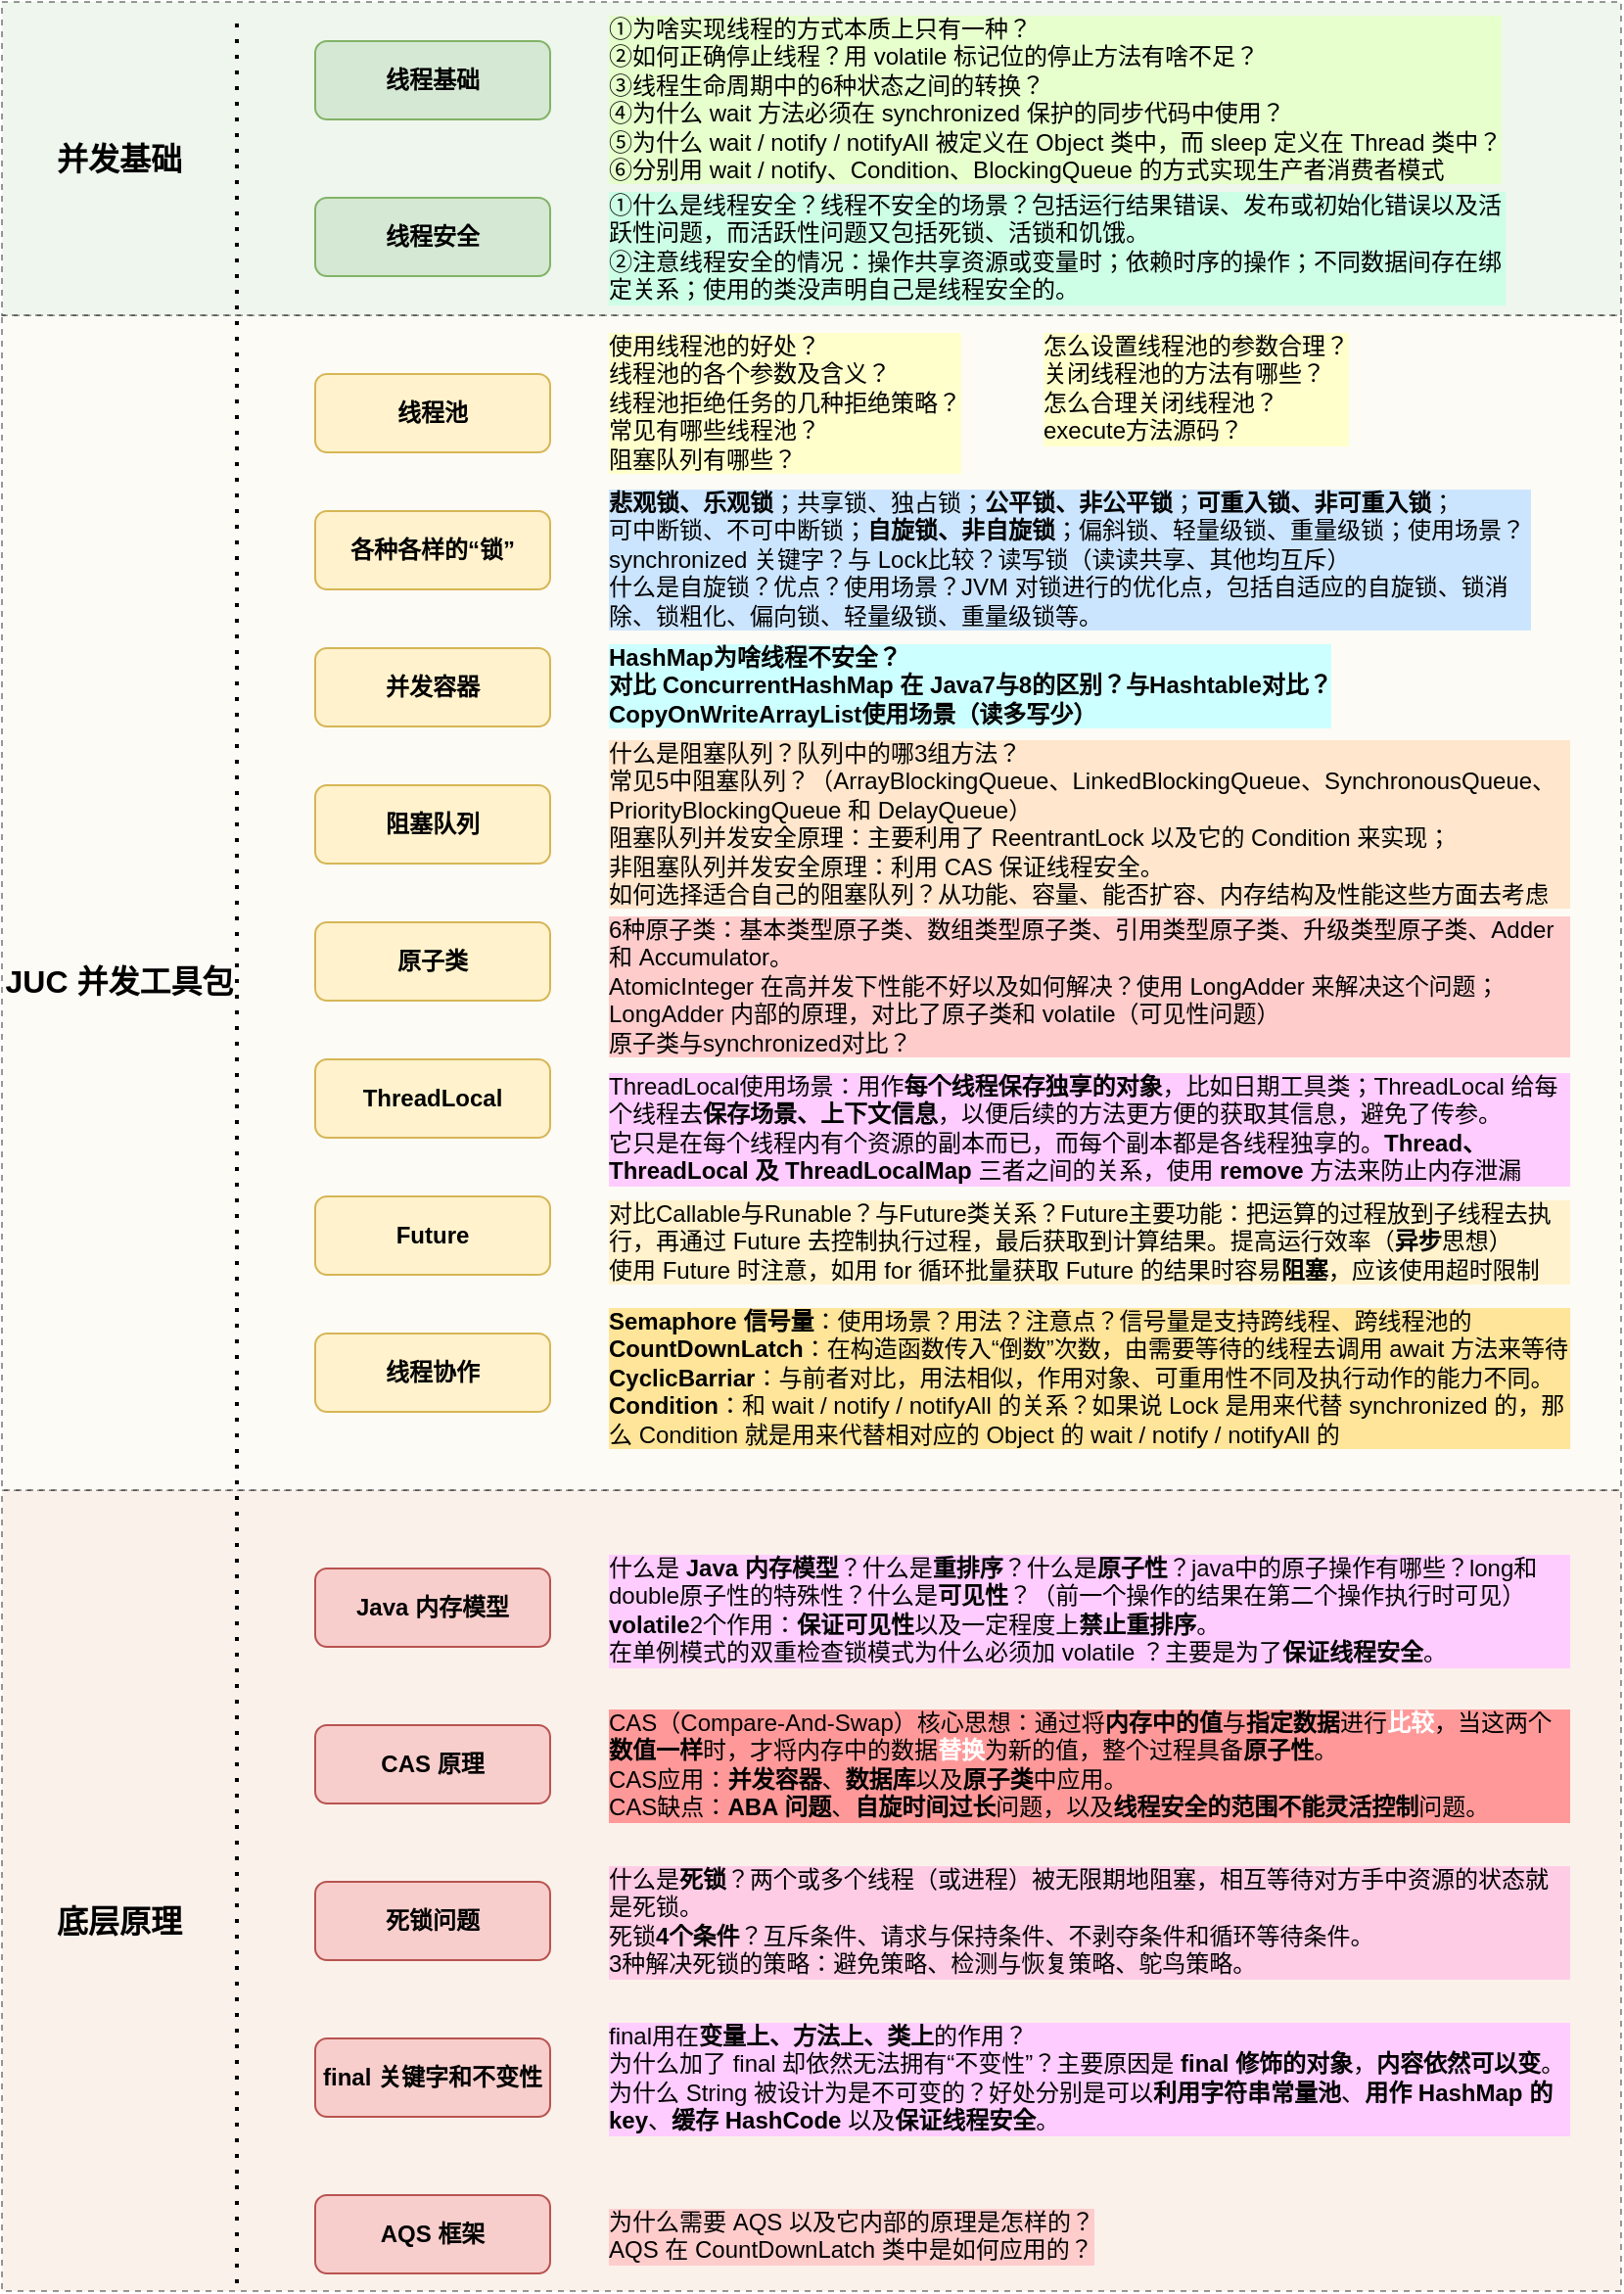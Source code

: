 <mxfile version="21.1.2" type="github">
  <diagram name="第 1 页" id="jQVPsj15WsTQjWok6gXP">
    <mxGraphModel dx="1913" dy="988" grid="1" gridSize="10" guides="1" tooltips="1" connect="1" arrows="0" fold="1" page="1" pageScale="1" pageWidth="827" pageHeight="1169" background="none" math="0" shadow="0">
      <root>
        <mxCell id="0" />
        <mxCell id="1" parent="0" />
        <mxCell id="afdooJfP-64KZLnxz3o7-44" value="" style="rounded=0;whiteSpace=wrap;html=1;labelBackgroundColor=#DFECD5;fillColor=#F6DCCE;strokeColor=default;gradientColor=none;dashed=1;opacity=40;" vertex="1" parent="1">
          <mxGeometry y="760" width="827" height="409" as="geometry" />
        </mxCell>
        <mxCell id="afdooJfP-64KZLnxz3o7-43" value="" style="rounded=0;whiteSpace=wrap;html=1;labelBackgroundColor=#F9F6E5;fillColor=#F9F6E5;strokeColor=default;gradientColor=none;dashed=1;opacity=40;" vertex="1" parent="1">
          <mxGeometry y="160" width="827" height="600" as="geometry" />
        </mxCell>
        <mxCell id="afdooJfP-64KZLnxz3o7-42" value="" style="rounded=0;whiteSpace=wrap;html=1;labelBackgroundColor=#DFECD5;fillColor=#d5e8d4;strokeColor=default;gradientColor=none;dashed=1;opacity=40;" vertex="1" parent="1">
          <mxGeometry width="827" height="160" as="geometry" />
        </mxCell>
        <mxCell id="afdooJfP-64KZLnxz3o7-3" value="" style="endArrow=none;dashed=1;html=1;dashPattern=1 3;strokeWidth=2;rounded=0;" edge="1" parent="1">
          <mxGeometry width="50" height="50" relative="1" as="geometry">
            <mxPoint x="120" y="1165" as="sourcePoint" />
            <mxPoint x="120" y="5" as="targetPoint" />
          </mxGeometry>
        </mxCell>
        <mxCell id="afdooJfP-64KZLnxz3o7-4" value="并发基础" style="text;html=1;strokeColor=none;fillColor=none;align=center;verticalAlign=middle;whiteSpace=wrap;rounded=0;fontStyle=1;fontSize=16;" vertex="1" parent="1">
          <mxGeometry x="25" y="60" width="70" height="40" as="geometry" />
        </mxCell>
        <mxCell id="afdooJfP-64KZLnxz3o7-5" value="JUC 并发工具包" style="text;html=1;strokeColor=none;fillColor=none;align=center;verticalAlign=middle;whiteSpace=wrap;rounded=0;fontStyle=1;fontSize=16;" vertex="1" parent="1">
          <mxGeometry y="480" width="120" height="40" as="geometry" />
        </mxCell>
        <mxCell id="afdooJfP-64KZLnxz3o7-6" value="底层原理" style="text;html=1;strokeColor=none;fillColor=none;align=center;verticalAlign=middle;whiteSpace=wrap;rounded=0;fontStyle=1;fontSize=16;" vertex="1" parent="1">
          <mxGeometry x="25" y="960" width="70" height="40" as="geometry" />
        </mxCell>
        <mxCell id="afdooJfP-64KZLnxz3o7-7" value="线程基础" style="rounded=1;whiteSpace=wrap;html=1;fontStyle=1;fillColor=#d5e8d4;strokeColor=#82b366;" vertex="1" parent="1">
          <mxGeometry x="160" y="20" width="120" height="40" as="geometry" />
        </mxCell>
        <mxCell id="afdooJfP-64KZLnxz3o7-8" value="线程安全" style="rounded=1;whiteSpace=wrap;html=1;fontStyle=1;fillColor=#d5e8d4;strokeColor=#82b366;" vertex="1" parent="1">
          <mxGeometry x="160" y="100" width="120" height="40" as="geometry" />
        </mxCell>
        <mxCell id="afdooJfP-64KZLnxz3o7-9" value="线程池" style="rounded=1;whiteSpace=wrap;html=1;fontStyle=1;flipV=1;flipH=1;fillColor=#fff2cc;strokeColor=#d6b656;" vertex="1" parent="1">
          <mxGeometry x="160" y="190" width="120" height="40" as="geometry" />
        </mxCell>
        <mxCell id="afdooJfP-64KZLnxz3o7-10" value="各种各样的“锁”" style="rounded=1;whiteSpace=wrap;html=1;fontStyle=1;flipV=1;flipH=1;fillColor=#fff2cc;strokeColor=#d6b656;" vertex="1" parent="1">
          <mxGeometry x="160" y="260" width="120" height="40" as="geometry" />
        </mxCell>
        <mxCell id="afdooJfP-64KZLnxz3o7-11" value="并发容器" style="rounded=1;whiteSpace=wrap;html=1;fontStyle=1;flipV=1;flipH=1;fillColor=#fff2cc;strokeColor=#d6b656;" vertex="1" parent="1">
          <mxGeometry x="160" y="330" width="120" height="40" as="geometry" />
        </mxCell>
        <mxCell id="afdooJfP-64KZLnxz3o7-12" value="阻塞队列" style="rounded=1;whiteSpace=wrap;html=1;fontStyle=1;flipV=1;flipH=1;fillColor=#fff2cc;strokeColor=#d6b656;" vertex="1" parent="1">
          <mxGeometry x="160" y="400" width="120" height="40" as="geometry" />
        </mxCell>
        <mxCell id="afdooJfP-64KZLnxz3o7-13" value="原子类" style="rounded=1;whiteSpace=wrap;html=1;fontStyle=1;flipV=1;flipH=1;fillColor=#fff2cc;strokeColor=#d6b656;" vertex="1" parent="1">
          <mxGeometry x="160" y="470" width="120" height="40" as="geometry" />
        </mxCell>
        <mxCell id="afdooJfP-64KZLnxz3o7-14" value="ThreadLocal" style="rounded=1;whiteSpace=wrap;html=1;fontStyle=1;flipV=1;flipH=1;fillColor=#fff2cc;strokeColor=#d6b656;" vertex="1" parent="1">
          <mxGeometry x="160" y="540" width="120" height="40" as="geometry" />
        </mxCell>
        <mxCell id="afdooJfP-64KZLnxz3o7-15" value="Future" style="rounded=1;whiteSpace=wrap;html=1;fontStyle=1;flipV=1;flipH=1;fillColor=#fff2cc;strokeColor=#d6b656;" vertex="1" parent="1">
          <mxGeometry x="160" y="610" width="120" height="40" as="geometry" />
        </mxCell>
        <mxCell id="afdooJfP-64KZLnxz3o7-16" value="线程协作" style="rounded=1;whiteSpace=wrap;html=1;fontStyle=1;flipV=1;flipH=1;fillColor=#fff2cc;strokeColor=#d6b656;" vertex="1" parent="1">
          <mxGeometry x="160" y="680" width="120" height="40" as="geometry" />
        </mxCell>
        <mxCell id="afdooJfP-64KZLnxz3o7-17" value="Java 内存模型" style="rounded=1;whiteSpace=wrap;html=1;fontStyle=1;flipV=1;flipH=1;fillColor=#f8cecc;strokeColor=#b85450;" vertex="1" parent="1">
          <mxGeometry x="160" y="800" width="120" height="40" as="geometry" />
        </mxCell>
        <mxCell id="afdooJfP-64KZLnxz3o7-18" value="CAS 原理" style="rounded=1;whiteSpace=wrap;html=1;fontStyle=1;flipV=1;flipH=1;fillColor=#f8cecc;strokeColor=#b85450;" vertex="1" parent="1">
          <mxGeometry x="160" y="880" width="120" height="40" as="geometry" />
        </mxCell>
        <mxCell id="afdooJfP-64KZLnxz3o7-19" value="死锁问题" style="rounded=1;whiteSpace=wrap;html=1;fontStyle=1;flipV=1;flipH=1;fillColor=#f8cecc;strokeColor=#b85450;" vertex="1" parent="1">
          <mxGeometry x="160" y="960" width="120" height="40" as="geometry" />
        </mxCell>
        <mxCell id="afdooJfP-64KZLnxz3o7-20" value="final 关键字和不变性" style="rounded=1;whiteSpace=wrap;html=1;fontStyle=1;flipV=1;flipH=1;fillColor=#f8cecc;strokeColor=#b85450;" vertex="1" parent="1">
          <mxGeometry x="160" y="1040" width="120" height="40" as="geometry" />
        </mxCell>
        <mxCell id="afdooJfP-64KZLnxz3o7-21" value="AQS 框架" style="rounded=1;whiteSpace=wrap;html=1;fontStyle=1;flipV=1;flipH=1;fillColor=#f8cecc;strokeColor=#b85450;" vertex="1" parent="1">
          <mxGeometry x="160" y="1120" width="120" height="40" as="geometry" />
        </mxCell>
        <mxCell id="afdooJfP-64KZLnxz3o7-22" value="①为啥实现线程的方式本质上只有一种？&lt;br&gt;②如何正确停止线程？用 volatile 标记位的停止方法有啥不足？&lt;br&gt;③线程生命周期中的6种状态之间的转换？&lt;br&gt;④为什么 wait 方法必须在 synchronized 保护的同步代码中使用？&lt;br&gt;⑤为什么 wait / notify / notifyAll 被定义在 Object 类中，而 sleep 定义在 Thread 类中？&lt;br&gt;⑥分别用 wait / notify、Condition、BlockingQueue 的方式实现生产者消费者模式" style="text;html=1;strokeColor=none;fillColor=none;align=left;verticalAlign=top;whiteSpace=wrap;rounded=0;labelBackgroundColor=#E6FFCC;" vertex="1" parent="1">
          <mxGeometry x="307.5" width="460" height="100" as="geometry" />
        </mxCell>
        <mxCell id="afdooJfP-64KZLnxz3o7-23" value="①什么是线程安全？线程不安全的场景？包括运行结果错误、发布或初始化错误以及活跃性问题，而活跃性问题又包括死锁、活锁和饥饿。&lt;br&gt;②注意线程安全的情况：操作共享资源或变量时；依赖时序的操作；不同数据间存在绑定关系；使用的类没声明自己是线程安全的。" style="text;html=1;strokeColor=none;fillColor=none;align=left;verticalAlign=top;whiteSpace=wrap;rounded=0;labelBackgroundColor=#CCFFE6;" vertex="1" parent="1">
          <mxGeometry x="307.5" y="90" width="460" height="70" as="geometry" />
        </mxCell>
        <mxCell id="afdooJfP-64KZLnxz3o7-24" value="使用线程池的好处？&lt;br&gt;线程池的各个参数及含义？&lt;br&gt;线程池拒绝任务的几种拒绝策略？&lt;br&gt;常见有哪些线程池？&lt;br&gt;阻塞队列有哪些？" style="text;html=1;strokeColor=none;fillColor=none;align=left;verticalAlign=top;whiteSpace=wrap;rounded=0;labelBackgroundColor=#FFFFCC;" vertex="1" parent="1">
          <mxGeometry x="307.5" y="162" width="182.5" height="80" as="geometry" />
        </mxCell>
        <mxCell id="afdooJfP-64KZLnxz3o7-25" value="怎么设置线程池的参数合理？&lt;br&gt;关闭线程池的方法有哪些？&lt;br&gt;怎么合理关闭线程池？&lt;br&gt;execute方法源码？" style="text;html=1;strokeColor=none;fillColor=none;align=left;verticalAlign=top;whiteSpace=wrap;rounded=0;labelBackgroundColor=#FFFFCC;" vertex="1" parent="1">
          <mxGeometry x="530" y="162" width="182.5" height="80" as="geometry" />
        </mxCell>
        <mxCell id="afdooJfP-64KZLnxz3o7-26" value="&lt;b&gt;悲观锁、乐观锁&lt;/b&gt;；共享锁、独占锁；&lt;b&gt;公平锁、非公平锁&lt;/b&gt;；&lt;b&gt;可重入锁、非可重入锁&lt;/b&gt;；&lt;br&gt;可中断锁、不可中断锁；&lt;b&gt;自旋锁、非自旋锁&lt;/b&gt;；偏斜锁、轻量级锁、重量级锁；使用场景？&lt;br&gt;synchronized 关键字？与 Lock比较？读写锁（读读共享、其他均互斥）&lt;br&gt;什么是自旋锁？优点？使用场景？JVM 对锁进行的优化点，包括自适应的自旋锁、锁消除、锁粗化、偏向锁、轻量级锁、重量级锁等。" style="text;html=1;strokeColor=none;fillColor=none;align=left;verticalAlign=top;whiteSpace=wrap;rounded=0;labelBackgroundColor=#CCE5FF;" vertex="1" parent="1">
          <mxGeometry x="307.5" y="242" width="472.5" height="80" as="geometry" />
        </mxCell>
        <mxCell id="afdooJfP-64KZLnxz3o7-27" value="&lt;b&gt;HashMap为啥线程不安全？&lt;br&gt;对比 ConcurrentHashMap 在 Java7与8的区别？与Hashtable对比？&lt;br&gt;CopyOnWriteArrayList使用场景（读多写少）&lt;br&gt;&lt;/b&gt;" style="text;html=1;strokeColor=none;fillColor=none;align=left;verticalAlign=top;whiteSpace=wrap;rounded=0;labelBackgroundColor=#CCFFFF;labelBorderColor=none;" vertex="1" parent="1">
          <mxGeometry x="307.5" y="321" width="472.5" height="58" as="geometry" />
        </mxCell>
        <mxCell id="afdooJfP-64KZLnxz3o7-28" value="什么是阻塞队列？队列中的哪3组方法？&lt;br&gt;常见5中阻塞队列？（ArrayBlockingQueue、LinkedBlockingQueue、SynchronousQueue、PriorityBlockingQueue 和 DelayQueue）&lt;br&gt;阻塞队列并发安全原理：主要利用了 ReentrantLock 以及它的 Condition 来实现；&lt;br&gt;非阻塞队列并发安全原理：利用 CAS 保证线程安全。&lt;br&gt;如何选择适合自己的阻塞队列？从功能、容量、能否扩容、内存结构及性能这些方面去考虑" style="text;html=1;strokeColor=none;fillColor=none;align=left;verticalAlign=top;whiteSpace=wrap;rounded=0;labelBackgroundColor=#FFE6CC;" vertex="1" parent="1">
          <mxGeometry x="307.5" y="370" width="492.5" height="100" as="geometry" />
        </mxCell>
        <mxCell id="afdooJfP-64KZLnxz3o7-29" value="6种原子类：基本类型原子类、数组类型原子类、引用类型原子类、升级类型原子类、Adder 和 Accumulator。&lt;br&gt;AtomicInteger 在高并发下性能不好以及如何解决？使用 LongAdder 来解决这个问题；&lt;br&gt;LongAdder 内部的原理，对比了原子类和 volatile（可见性问题）&lt;br&gt;原子类与synchronized对比？" style="text;html=1;strokeColor=none;fillColor=none;align=left;verticalAlign=top;whiteSpace=wrap;rounded=0;labelBackgroundColor=#FFCCCC;" vertex="1" parent="1">
          <mxGeometry x="307.5" y="460" width="492.5" height="80" as="geometry" />
        </mxCell>
        <mxCell id="afdooJfP-64KZLnxz3o7-30" value="ThreadLocal使用场景：用作&lt;b&gt;每个线程保存独享的对象&lt;/b&gt;，比如日期工具类；ThreadLocal 给每个线程去&lt;b&gt;保存场景、上下文信息&lt;/b&gt;，以便后续的方法更方便的获取其信息，避免了传参。&lt;br&gt;它只是在每个线程内有个资源的副本而已，而每个副本都是各线程独享的。&lt;b&gt;Thread、ThreadLocal 及 ThreadLocalMap&lt;/b&gt; 三者之间的关系，使用 &lt;b&gt;remove&lt;/b&gt; 方法来防止内存泄漏" style="text;html=1;strokeColor=none;fillColor=none;align=left;verticalAlign=top;whiteSpace=wrap;rounded=0;labelBackgroundColor=#FFCCFF;" vertex="1" parent="1">
          <mxGeometry x="307.5" y="540" width="492.5" height="65" as="geometry" />
        </mxCell>
        <mxCell id="afdooJfP-64KZLnxz3o7-31" value="对比Callable与Runable？与Future类关系？Future主要功能：把运算的过程放到子线程去执行，再通过 Future 去控制执行过程，最后获取到计算结果。提高运行效率（&lt;b&gt;异步&lt;/b&gt;思想）&lt;br&gt;使用 Future 时注意，如用 for 循环批量获取 Future 的结果时容易&lt;b&gt;阻塞&lt;/b&gt;，应该使用超时限制" style="text;html=1;strokeColor=none;fillColor=none;align=left;verticalAlign=top;whiteSpace=wrap;rounded=0;labelBackgroundColor=#FFF2CC;" vertex="1" parent="1">
          <mxGeometry x="307.5" y="605" width="492.5" height="57" as="geometry" />
        </mxCell>
        <mxCell id="afdooJfP-64KZLnxz3o7-32" value="&lt;b&gt;Semaphore 信号量&lt;/b&gt;：使用场景？用法？注意点？信号量是支持跨线程、跨线程池的&lt;br&gt;&lt;b&gt;CountDownLatch&lt;/b&gt;：在构造函数传入“倒数”次数，由需要等待的线程去调用 await 方法来等待&lt;br&gt;&lt;b&gt;CyclicBarriar&lt;/b&gt;：与前者对比，用法相似，作用对象、可重用性不同及执行动作的能力不同。&lt;br&gt;&lt;b&gt;Condition&lt;/b&gt;：和 wait / notify / notifyAll 的关系？如果说 Lock 是用来代替 synchronized 的，那么 Condition 就是用来代替相对应的 Object 的 wait / notify / notifyAll 的" style="text;html=1;strokeColor=none;fillColor=none;align=left;verticalAlign=top;whiteSpace=wrap;rounded=0;labelBackgroundColor=#FFE599;" vertex="1" parent="1">
          <mxGeometry x="307.5" y="660" width="492.5" height="80" as="geometry" />
        </mxCell>
        <mxCell id="afdooJfP-64KZLnxz3o7-33" value="什么是 &lt;b&gt;Java 内存模型&lt;/b&gt;？什么是&lt;b&gt;重排序&lt;/b&gt;？什么是&lt;b&gt;原子性&lt;/b&gt;？java中的原子操作有哪些？long和double原子性的特殊性？什么是&lt;b&gt;可见性&lt;/b&gt;？（前一个操作的结果在第二个操作执行时可见）&lt;br&gt;&lt;b&gt;volatile&lt;/b&gt;2个作用：&lt;b&gt;保证可见性&lt;/b&gt;以及一定程度上&lt;b&gt;禁止重排序&lt;/b&gt;。&lt;br&gt;在单例模式的双重检查锁模式为什么必须加 volatile ？主要是为了&lt;b&gt;保证线程安全&lt;/b&gt;。" style="text;html=1;strokeColor=none;fillColor=none;align=left;verticalAlign=top;whiteSpace=wrap;rounded=0;labelBackgroundColor=#FFCCFF;" vertex="1" parent="1">
          <mxGeometry x="307.5" y="785.5" width="492.5" height="69" as="geometry" />
        </mxCell>
        <mxCell id="afdooJfP-64KZLnxz3o7-34" value="CAS（Compare-And-Swap）核心思想：通过将&lt;b&gt;内存中的值&lt;/b&gt;与&lt;b&gt;指定数据&lt;/b&gt;进行&lt;b&gt;&lt;font color=&quot;#ffffff&quot;&gt;比较&lt;/font&gt;&lt;/b&gt;，当这两个&lt;b&gt;数值一样&lt;/b&gt;时，才将内存中的数据&lt;b&gt;&lt;font color=&quot;#ffffff&quot;&gt;替换&lt;/font&gt;&lt;/b&gt;为新的值，整个过程具备&lt;b&gt;原子性&lt;/b&gt;。&lt;br&gt;CAS应用：&lt;b&gt;并发容器&lt;/b&gt;、&lt;b&gt;数据库&lt;/b&gt;以及&lt;b&gt;原子类&lt;/b&gt;中应用。&lt;br&gt;CAS缺点：&lt;b&gt;ABA 问题&lt;/b&gt;、&lt;b&gt;自旋时间过长&lt;/b&gt;问题，以及&lt;b&gt;线程安全的范围不能灵活控制&lt;/b&gt;问题。" style="text;html=1;strokeColor=none;fillColor=none;align=left;verticalAlign=top;whiteSpace=wrap;rounded=0;labelBackgroundColor=#FF9999;" vertex="1" parent="1">
          <mxGeometry x="307.5" y="865" width="492.5" height="70" as="geometry" />
        </mxCell>
        <mxCell id="afdooJfP-64KZLnxz3o7-35" value="什么是&lt;b&gt;死锁&lt;/b&gt;？两个或多个线程（或进程）被无限期地阻塞，相互等待对方手中资源的状态就是死锁。&lt;br&gt;死锁&lt;b&gt;4个条件&lt;/b&gt;？互斥条件、请求与保持条件、不剥夺条件和循环等待条件。&lt;br&gt;3种解决死锁的策略：避免策略、检测与恢复策略、鸵鸟策略。" style="text;html=1;strokeColor=none;fillColor=none;align=left;verticalAlign=top;whiteSpace=wrap;rounded=0;labelBackgroundColor=#FFCCE6;" vertex="1" parent="1">
          <mxGeometry x="307.5" y="945" width="492.5" height="70" as="geometry" />
        </mxCell>
        <mxCell id="afdooJfP-64KZLnxz3o7-36" value="final用在&lt;b&gt;变量上、方法上、类上&lt;/b&gt;的作用？&lt;br&gt;为什么加了 final 却依然无法拥有“不变性”？主要原因是 &lt;b&gt;final 修饰的对象&lt;/b&gt;，&lt;b&gt;内容依然可以变&lt;/b&gt;。&lt;br&gt;为什么 String 被设计为是不可变的？好处分别是可以&lt;b&gt;利用字符串常量池&lt;/b&gt;、&lt;b&gt;用作 HashMap 的 key&lt;/b&gt;、&lt;b&gt;缓存 HashCode&lt;/b&gt; 以及&lt;b&gt;保证线程安全&lt;/b&gt;。" style="text;html=1;strokeColor=none;fillColor=none;align=left;verticalAlign=top;whiteSpace=wrap;rounded=0;labelBackgroundColor=#FFCCFF;" vertex="1" parent="1">
          <mxGeometry x="307.5" y="1025" width="492.5" height="70" as="geometry" />
        </mxCell>
        <mxCell id="afdooJfP-64KZLnxz3o7-37" value="为什么需要 AQS 以及它内部的原理是怎样的？&lt;br&gt;AQS 在 CountDownLatch 类中是如何应用的？" style="text;html=1;strokeColor=none;fillColor=none;align=left;verticalAlign=top;whiteSpace=wrap;rounded=0;labelBackgroundColor=#FFCCCC;" vertex="1" parent="1">
          <mxGeometry x="307.5" y="1120" width="492.5" height="40" as="geometry" />
        </mxCell>
      </root>
    </mxGraphModel>
  </diagram>
</mxfile>
